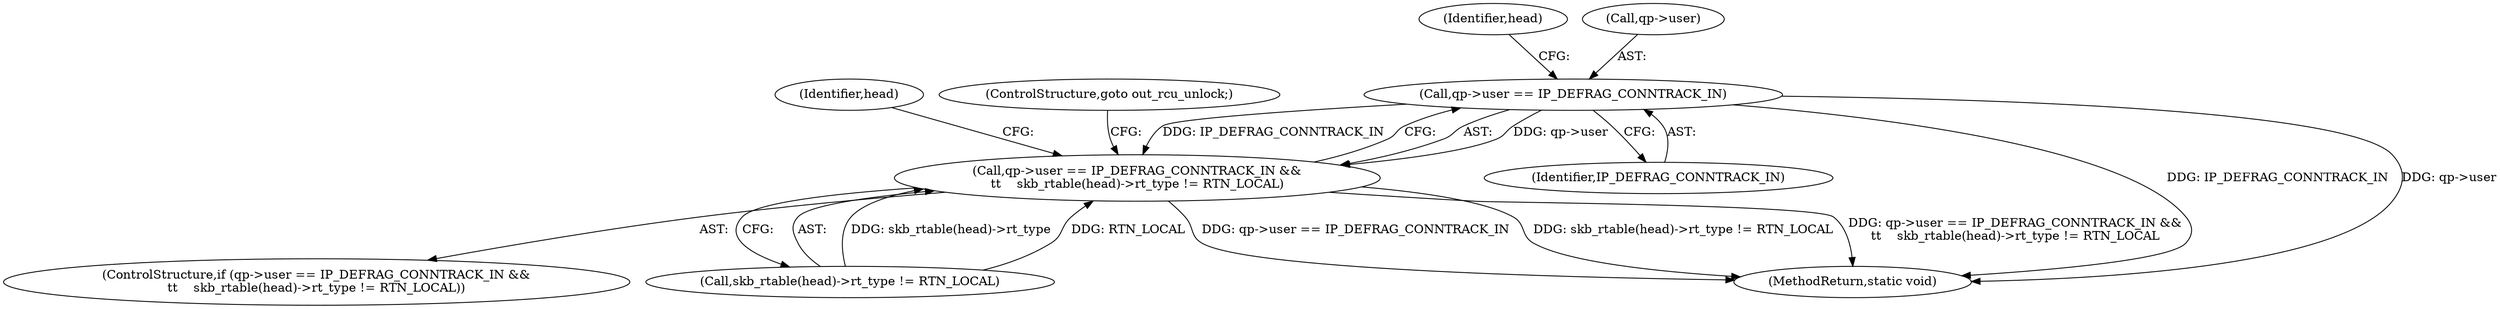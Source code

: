 digraph "0_linux_64f3b9e203bd06855072e295557dca1485a2ecba@pointer" {
"1000202" [label="(Call,qp->user == IP_DEFRAG_CONNTRACK_IN)"];
"1000201" [label="(Call,qp->user == IP_DEFRAG_CONNTRACK_IN &&\n\t\t    skb_rtable(head)->rt_type != RTN_LOCAL)"];
"1000206" [label="(Identifier,IP_DEFRAG_CONNTRACK_IN)"];
"1000231" [label="(MethodReturn,static void)"];
"1000201" [label="(Call,qp->user == IP_DEFRAG_CONNTRACK_IN &&\n\t\t    skb_rtable(head)->rt_type != RTN_LOCAL)"];
"1000210" [label="(Identifier,head)"];
"1000215" [label="(Identifier,head)"];
"1000202" [label="(Call,qp->user == IP_DEFRAG_CONNTRACK_IN)"];
"1000203" [label="(Call,qp->user)"];
"1000200" [label="(ControlStructure,if (qp->user == IP_DEFRAG_CONNTRACK_IN &&\n\t\t    skb_rtable(head)->rt_type != RTN_LOCAL))"];
"1000213" [label="(ControlStructure,goto out_rcu_unlock;)"];
"1000207" [label="(Call,skb_rtable(head)->rt_type != RTN_LOCAL)"];
"1000202" -> "1000201"  [label="AST: "];
"1000202" -> "1000206"  [label="CFG: "];
"1000203" -> "1000202"  [label="AST: "];
"1000206" -> "1000202"  [label="AST: "];
"1000210" -> "1000202"  [label="CFG: "];
"1000201" -> "1000202"  [label="CFG: "];
"1000202" -> "1000231"  [label="DDG: IP_DEFRAG_CONNTRACK_IN"];
"1000202" -> "1000231"  [label="DDG: qp->user"];
"1000202" -> "1000201"  [label="DDG: qp->user"];
"1000202" -> "1000201"  [label="DDG: IP_DEFRAG_CONNTRACK_IN"];
"1000201" -> "1000200"  [label="AST: "];
"1000201" -> "1000207"  [label="CFG: "];
"1000207" -> "1000201"  [label="AST: "];
"1000213" -> "1000201"  [label="CFG: "];
"1000215" -> "1000201"  [label="CFG: "];
"1000201" -> "1000231"  [label="DDG: skb_rtable(head)->rt_type != RTN_LOCAL"];
"1000201" -> "1000231"  [label="DDG: qp->user == IP_DEFRAG_CONNTRACK_IN &&\n\t\t    skb_rtable(head)->rt_type != RTN_LOCAL"];
"1000201" -> "1000231"  [label="DDG: qp->user == IP_DEFRAG_CONNTRACK_IN"];
"1000207" -> "1000201"  [label="DDG: skb_rtable(head)->rt_type"];
"1000207" -> "1000201"  [label="DDG: RTN_LOCAL"];
}
